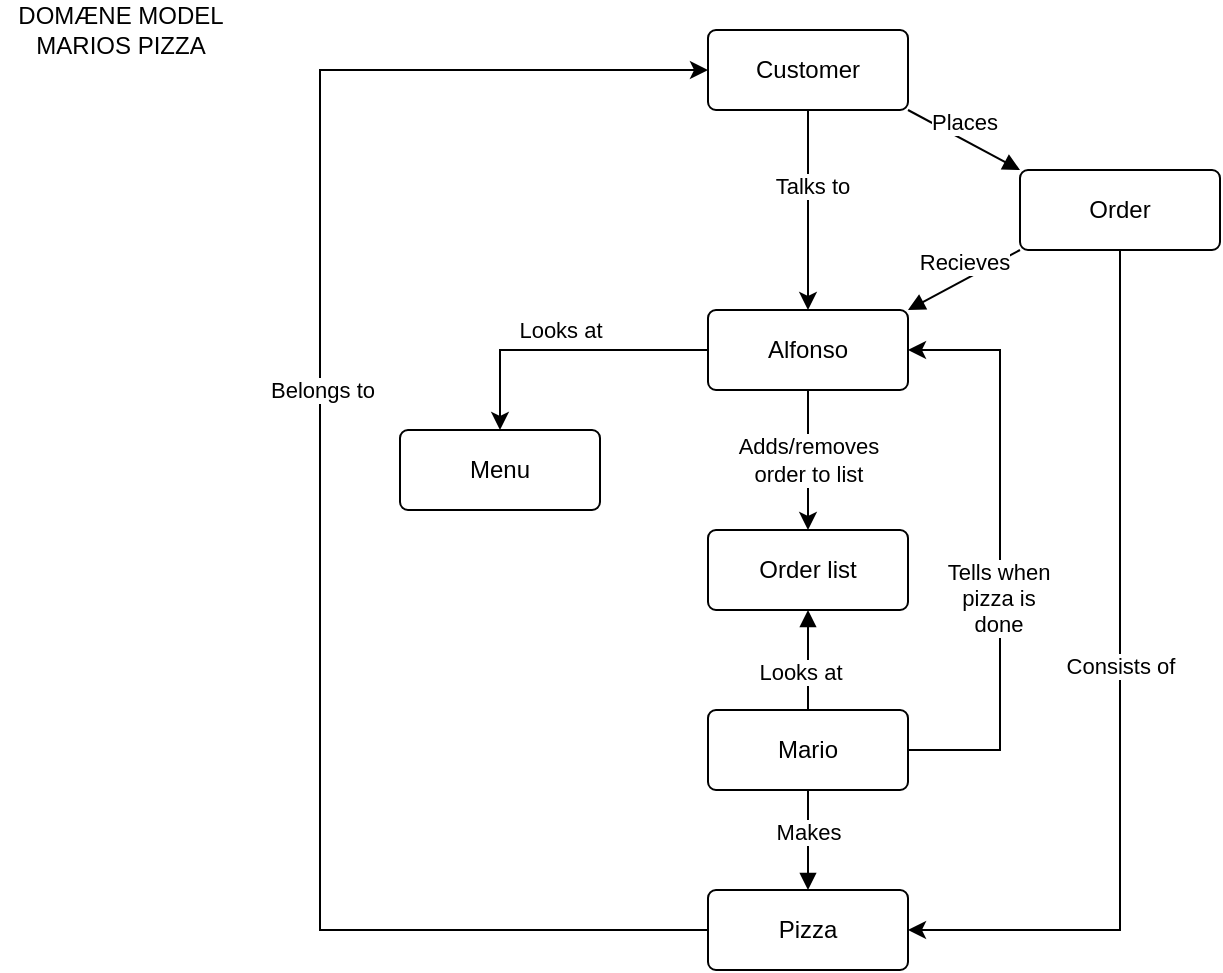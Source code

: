 <mxfile version="17.2.4"><diagram id="o5fhim8Sj9CxncQSQPZE" name="Page-1"><mxGraphModel dx="1038" dy="536" grid="1" gridSize="10" guides="1" tooltips="1" connect="1" arrows="1" fold="1" page="1" pageScale="1" pageWidth="827" pageHeight="1169" math="0" shadow="0"><root><mxCell id="0"/><mxCell id="1" parent="0"/><mxCell id="2hVsQGod_xU30iuyFSgc-5" value="" style="edgeStyle=orthogonalEdgeStyle;rounded=0;orthogonalLoop=1;jettySize=auto;html=1;" edge="1" parent="1" source="2hVsQGod_xU30iuyFSgc-1" target="2hVsQGod_xU30iuyFSgc-4"><mxGeometry relative="1" as="geometry"/></mxCell><mxCell id="2hVsQGod_xU30iuyFSgc-32" value="Talks to" style="edgeLabel;html=1;align=center;verticalAlign=middle;resizable=0;points=[];" vertex="1" connectable="0" parent="2hVsQGod_xU30iuyFSgc-5"><mxGeometry x="-0.24" y="2" relative="1" as="geometry"><mxPoint as="offset"/></mxGeometry></mxCell><mxCell id="2hVsQGod_xU30iuyFSgc-1" value="Customer" style="rounded=1;arcSize=10;whiteSpace=wrap;html=1;align=center;" vertex="1" parent="1"><mxGeometry x="364" y="30" width="100" height="40" as="geometry"/></mxCell><mxCell id="2hVsQGod_xU30iuyFSgc-23" style="edgeStyle=orthogonalEdgeStyle;rounded=0;orthogonalLoop=1;jettySize=auto;html=1;entryX=1;entryY=0.5;entryDx=0;entryDy=0;" edge="1" parent="1" source="2hVsQGod_xU30iuyFSgc-2" target="2hVsQGod_xU30iuyFSgc-17"><mxGeometry relative="1" as="geometry"><Array as="points"><mxPoint x="570" y="480"/></Array></mxGeometry></mxCell><mxCell id="2hVsQGod_xU30iuyFSgc-24" value="Consists of" style="edgeLabel;html=1;align=center;verticalAlign=middle;resizable=0;points=[];" vertex="1" connectable="0" parent="2hVsQGod_xU30iuyFSgc-23"><mxGeometry x="-0.067" relative="1" as="geometry"><mxPoint as="offset"/></mxGeometry></mxCell><mxCell id="2hVsQGod_xU30iuyFSgc-2" value="Order" style="rounded=1;arcSize=10;whiteSpace=wrap;html=1;align=center;" vertex="1" parent="1"><mxGeometry x="520" y="100" width="100" height="40" as="geometry"/></mxCell><mxCell id="2hVsQGod_xU30iuyFSgc-14" value="Adds/removes &lt;br&gt;order to list" style="edgeStyle=orthogonalEdgeStyle;rounded=0;orthogonalLoop=1;jettySize=auto;html=1;exitX=0.5;exitY=1;exitDx=0;exitDy=0;entryX=0.5;entryY=0;entryDx=0;entryDy=0;" edge="1" parent="1" source="2hVsQGod_xU30iuyFSgc-4" target="2hVsQGod_xU30iuyFSgc-12"><mxGeometry relative="1" as="geometry"/></mxCell><mxCell id="2hVsQGod_xU30iuyFSgc-28" style="edgeStyle=orthogonalEdgeStyle;rounded=0;orthogonalLoop=1;jettySize=auto;html=1;entryX=0.5;entryY=0;entryDx=0;entryDy=0;" edge="1" parent="1" source="2hVsQGod_xU30iuyFSgc-4" target="2hVsQGod_xU30iuyFSgc-26"><mxGeometry relative="1" as="geometry"/></mxCell><mxCell id="2hVsQGod_xU30iuyFSgc-29" value="Looks at" style="edgeLabel;html=1;align=center;verticalAlign=middle;resizable=0;points=[];" vertex="1" connectable="0" parent="2hVsQGod_xU30iuyFSgc-28"><mxGeometry x="0.014" y="3" relative="1" as="geometry"><mxPoint x="-1" y="-13" as="offset"/></mxGeometry></mxCell><mxCell id="2hVsQGod_xU30iuyFSgc-4" value="&lt;div&gt;Alfonso&lt;/div&gt;" style="rounded=1;arcSize=10;whiteSpace=wrap;html=1;align=center;" vertex="1" parent="1"><mxGeometry x="364" y="170" width="100" height="40" as="geometry"/></mxCell><mxCell id="2hVsQGod_xU30iuyFSgc-10" value="Recieves" style="html=1;verticalAlign=bottom;endArrow=block;rounded=0;exitX=0;exitY=1;exitDx=0;exitDy=0;entryX=1;entryY=0;entryDx=0;entryDy=0;" edge="1" parent="1" source="2hVsQGod_xU30iuyFSgc-2" target="2hVsQGod_xU30iuyFSgc-4"><mxGeometry width="80" relative="1" as="geometry"><mxPoint x="370" y="280" as="sourcePoint"/><mxPoint x="520" y="200" as="targetPoint"/></mxGeometry></mxCell><mxCell id="2hVsQGod_xU30iuyFSgc-11" value="Places" style="html=1;verticalAlign=bottom;endArrow=block;rounded=0;exitX=1;exitY=1;exitDx=0;exitDy=0;entryX=0;entryY=0;entryDx=0;entryDy=0;" edge="1" parent="1" source="2hVsQGod_xU30iuyFSgc-1" target="2hVsQGod_xU30iuyFSgc-2"><mxGeometry width="80" relative="1" as="geometry"><mxPoint x="370" y="280" as="sourcePoint"/><mxPoint x="450" y="280" as="targetPoint"/></mxGeometry></mxCell><mxCell id="2hVsQGod_xU30iuyFSgc-12" value="&lt;div&gt;Order list&lt;br&gt;&lt;/div&gt;" style="rounded=1;arcSize=10;whiteSpace=wrap;html=1;align=center;" vertex="1" parent="1"><mxGeometry x="364" y="280" width="100" height="40" as="geometry"/></mxCell><mxCell id="2hVsQGod_xU30iuyFSgc-15" value="" style="html=1;verticalAlign=bottom;endArrow=none;rounded=0;" edge="1" parent="1" target="2hVsQGod_xU30iuyFSgc-12"><mxGeometry width="80" relative="1" as="geometry"><mxPoint x="370" y="280" as="sourcePoint"/><mxPoint x="450" y="280" as="targetPoint"/></mxGeometry></mxCell><mxCell id="2hVsQGod_xU30iuyFSgc-33" style="edgeStyle=orthogonalEdgeStyle;rounded=0;orthogonalLoop=1;jettySize=auto;html=1;exitX=1;exitY=0.5;exitDx=0;exitDy=0;entryX=1;entryY=0.5;entryDx=0;entryDy=0;" edge="1" parent="1" source="2hVsQGod_xU30iuyFSgc-16" target="2hVsQGod_xU30iuyFSgc-4"><mxGeometry relative="1" as="geometry"><Array as="points"><mxPoint x="510" y="390"/><mxPoint x="510" y="190"/></Array></mxGeometry></mxCell><mxCell id="2hVsQGod_xU30iuyFSgc-34" value="Tells when &lt;br&gt;pizza is &lt;br&gt;done" style="edgeLabel;html=1;align=center;verticalAlign=middle;resizable=0;points=[];" vertex="1" connectable="0" parent="2hVsQGod_xU30iuyFSgc-33"><mxGeometry x="-0.164" y="1" relative="1" as="geometry"><mxPoint as="offset"/></mxGeometry></mxCell><mxCell id="2hVsQGod_xU30iuyFSgc-16" value="Mario" style="rounded=1;arcSize=10;whiteSpace=wrap;html=1;align=center;" vertex="1" parent="1"><mxGeometry x="364" y="370" width="100" height="40" as="geometry"/></mxCell><mxCell id="2hVsQGod_xU30iuyFSgc-30" style="edgeStyle=orthogonalEdgeStyle;rounded=0;orthogonalLoop=1;jettySize=auto;html=1;exitX=0;exitY=0.5;exitDx=0;exitDy=0;entryX=0;entryY=0.5;entryDx=0;entryDy=0;" edge="1" parent="1" source="2hVsQGod_xU30iuyFSgc-17" target="2hVsQGod_xU30iuyFSgc-1"><mxGeometry relative="1" as="geometry"><Array as="points"><mxPoint x="170" y="480"/><mxPoint x="170" y="50"/></Array></mxGeometry></mxCell><mxCell id="2hVsQGod_xU30iuyFSgc-31" value="Belongs to" style="edgeLabel;html=1;align=center;verticalAlign=middle;resizable=0;points=[];" vertex="1" connectable="0" parent="2hVsQGod_xU30iuyFSgc-30"><mxGeometry x="0.135" y="-1" relative="1" as="geometry"><mxPoint as="offset"/></mxGeometry></mxCell><mxCell id="2hVsQGod_xU30iuyFSgc-17" value="Pizza" style="rounded=1;arcSize=10;whiteSpace=wrap;html=1;align=center;" vertex="1" parent="1"><mxGeometry x="364" y="460" width="100" height="40" as="geometry"/></mxCell><mxCell id="2hVsQGod_xU30iuyFSgc-18" value="Looks at" style="html=1;verticalAlign=bottom;endArrow=block;rounded=0;exitX=0.5;exitY=0;exitDx=0;exitDy=0;entryX=0.5;entryY=1;entryDx=0;entryDy=0;" edge="1" parent="1" source="2hVsQGod_xU30iuyFSgc-16" target="2hVsQGod_xU30iuyFSgc-12"><mxGeometry x="-0.6" y="4" width="80" relative="1" as="geometry"><mxPoint x="260" y="360" as="sourcePoint"/><mxPoint x="340" y="360" as="targetPoint"/><mxPoint as="offset"/></mxGeometry></mxCell><mxCell id="2hVsQGod_xU30iuyFSgc-20" value="Makes" style="html=1;verticalAlign=bottom;endArrow=block;rounded=0;exitX=0.5;exitY=1;exitDx=0;exitDy=0;entryX=0.5;entryY=0;entryDx=0;entryDy=0;" edge="1" parent="1" source="2hVsQGod_xU30iuyFSgc-16" target="2hVsQGod_xU30iuyFSgc-17"><mxGeometry x="0.2" width="80" relative="1" as="geometry"><mxPoint x="424" y="380" as="sourcePoint"/><mxPoint x="500" y="420" as="targetPoint"/><mxPoint as="offset"/></mxGeometry></mxCell><mxCell id="2hVsQGod_xU30iuyFSgc-25" value="DOMÆNE MODEL&lt;br&gt;MARIOS PIZZA" style="text;html=1;align=center;verticalAlign=middle;resizable=0;points=[];autosize=1;strokeColor=none;fillColor=none;" vertex="1" parent="1"><mxGeometry x="10" y="15" width="120" height="30" as="geometry"/></mxCell><mxCell id="2hVsQGod_xU30iuyFSgc-26" value="Menu" style="rounded=1;arcSize=10;whiteSpace=wrap;html=1;align=center;" vertex="1" parent="1"><mxGeometry x="210" y="230" width="100" height="40" as="geometry"/></mxCell></root></mxGraphModel></diagram></mxfile>